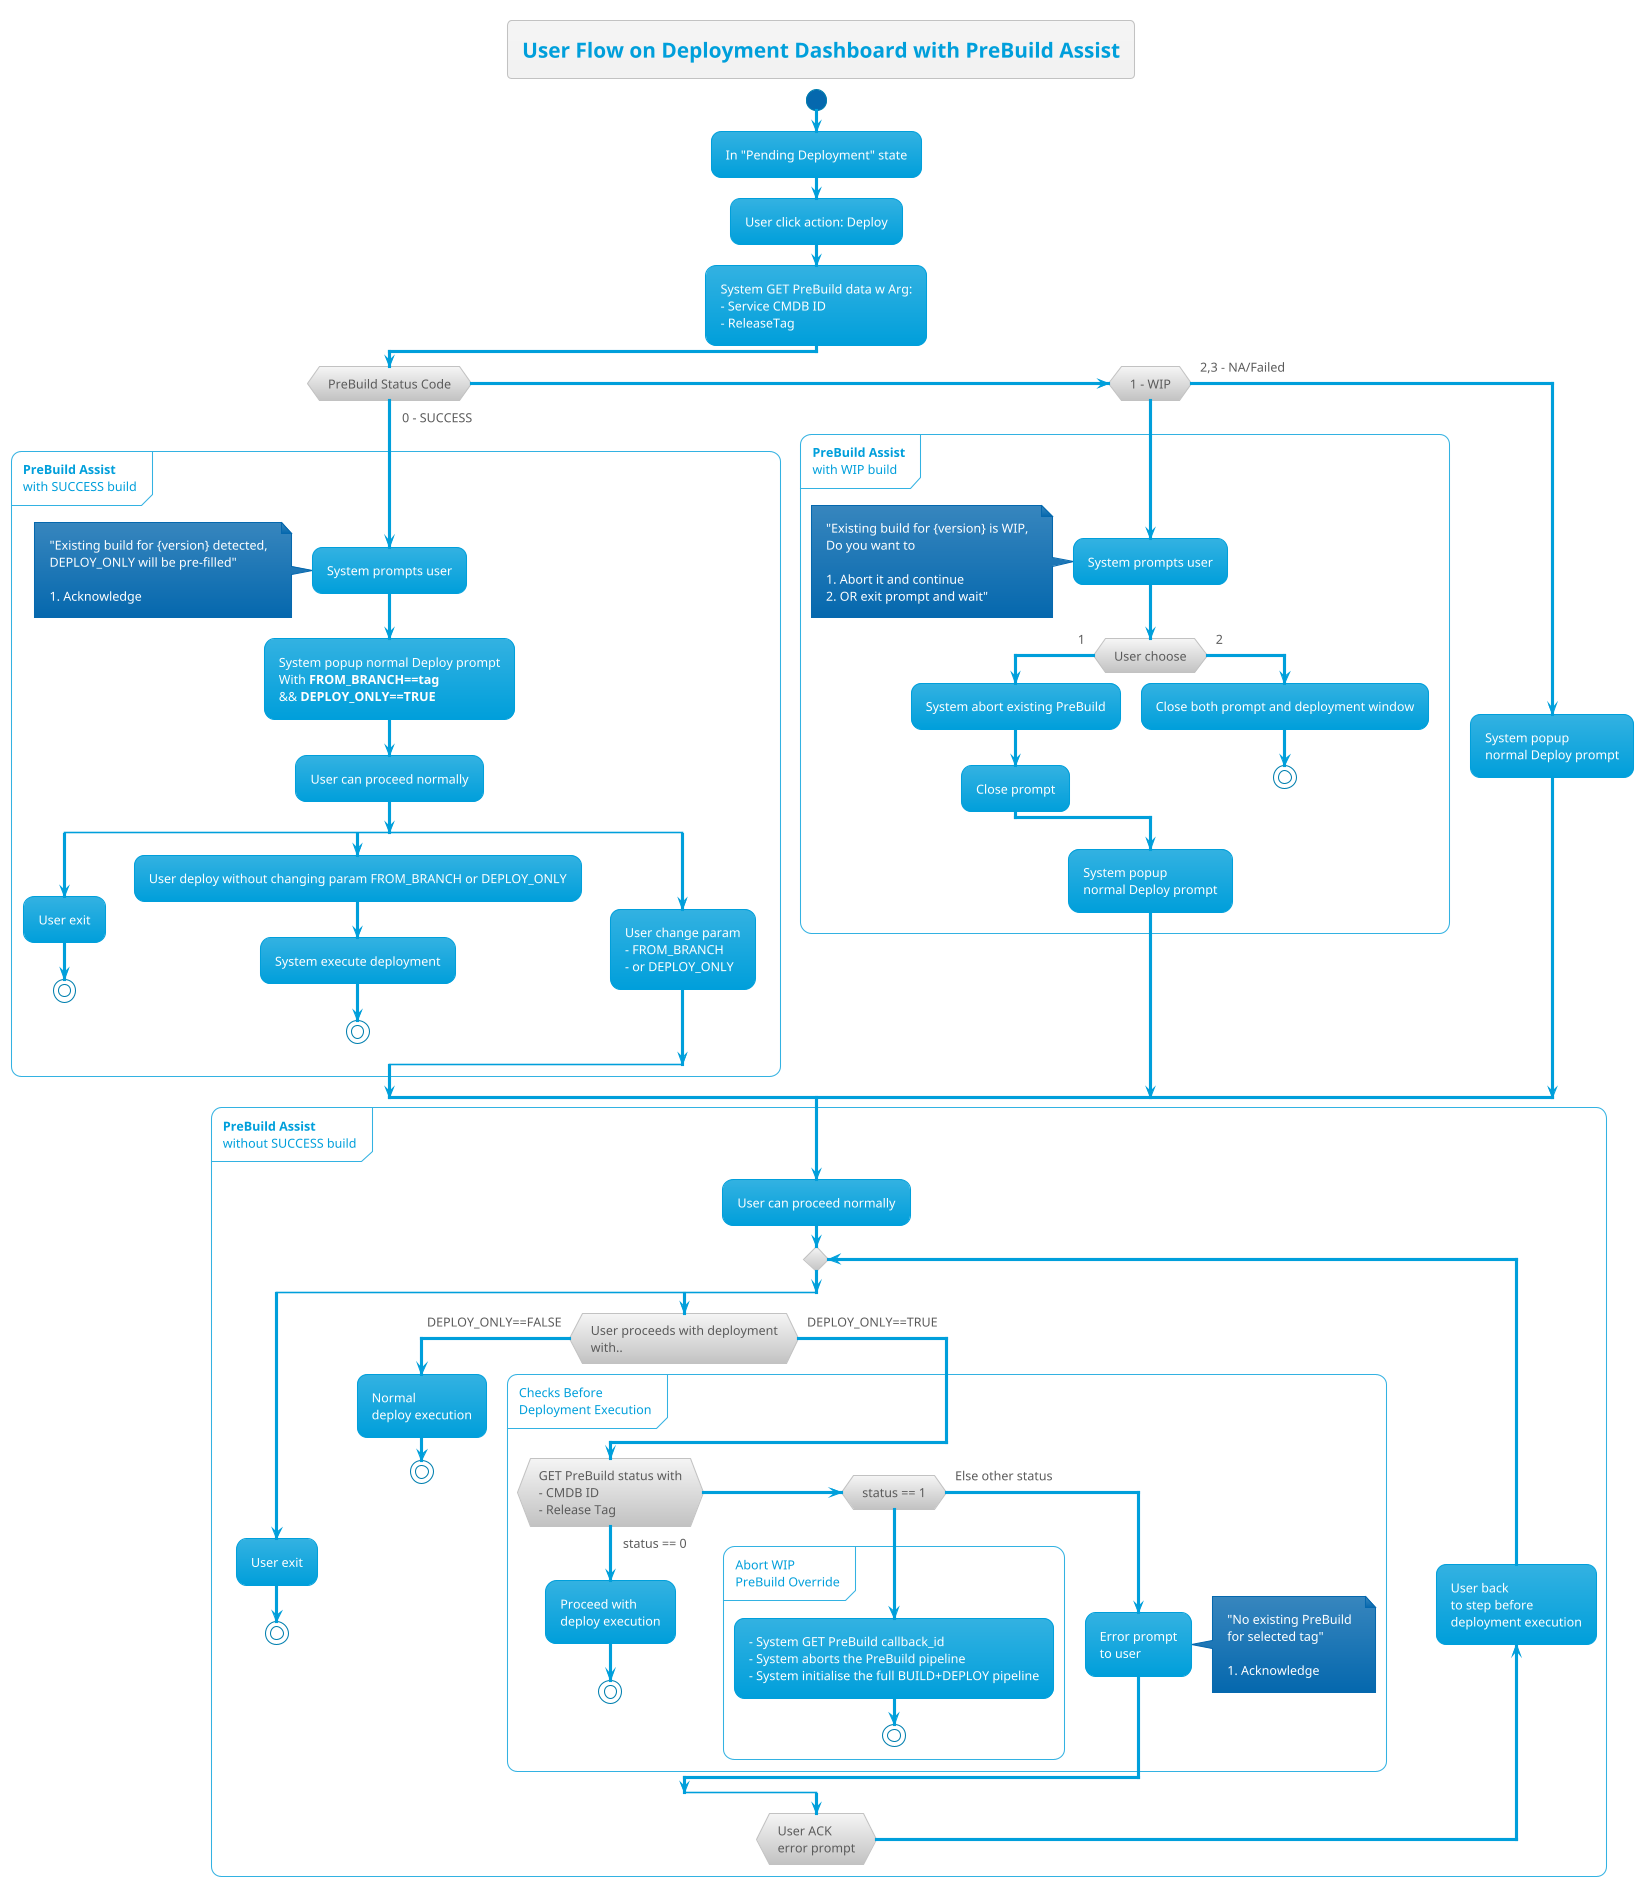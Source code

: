@startuml
!theme bluegray
skinparam FooterFontColor black

title User Flow on Deployment Dashboard with PreBuild Assist

start

:In "Pending Deployment" state;
:User click action: Deploy;
:System GET PreBuild data w Arg:\n- Service CMDB ID\n- ReleaseTag;


if (PreBuild Status Code) then (0 - SUCCESS)
    
    group **PreBuild Assist**\nwith SUCCESS build
        :System prompts user;
        note left
            "Existing build for {version} detected,
            DEPLOY_ONLY will be pre-filled"

            1. Acknowledge
        end note
        :System popup normal Deploy prompt\nWith **FROM_BRANCH==tag**\n&& **DEPLOY_ONLY==TRUE**;
        :User can proceed normally;
        split
            :User exit;
            stop
        split again
            :User deploy without changing param FROM_BRANCH or DEPLOY_ONLY;
            :System execute deployment;
            stop
        split again
            :User change param\n- FROM_BRANCH\n- or DEPLOY_ONLY;
        end split
    end group
elseif (1 - WIP)
    group **PreBuild Assist**\nwith WIP build
        :System prompts user;
        note left
            "Existing build for {version} is WIP,
            Do you want to 

            1. Abort it and continue
            2. OR exit prompt and wait"
        end note
        if (User choose) then (1)
            :System abort existing PreBuild;
            :Close prompt;
        else (2)
            :Close both prompt and deployment window;
            stop
        endif
        :System popup\nnormal Deploy prompt;
    end group
else (2,3 - NA/Failed)
    :System popup\nnormal Deploy prompt;
endif

group **PreBuild Assist**\nwithout SUCCESS build
        
    :User can proceed normally;
    repeat
        split
            :User exit;
            stop
        split again
            if (User proceeds with deployment\nwith..) then (DEPLOY_ONLY==FALSE)
                :Normal\ndeploy execution;
                stop
            else (DEPLOY_ONLY==TRUE)
                group Checks Before\nDeployment Execution
                    if (GET PreBuild status with\n- CMDB ID\n- Release Tag) then (status == 0)
                        :Proceed with\ndeploy execution;
                        stop
                    elseif (status == 1)
                        group Abort WIP\nPreBuild Override
                            :- System GET PreBuild callback_id\n- System aborts the PreBuild pipeline\n- System initialise the full BUILD+DEPLOY pipeline;
                            stop
                        end group
                    else (Else other status)
                        :Error prompt\nto user;
                        note right
                            "No existing PreBuild
                            for selected tag"
                            
                            1. Acknowledge
                        end note
                    endif
                end group
            endif
        end split
    backward :User back\nto step before\ndeployment execution;
    repeat while (User ACK\nerror prompt)
end group

kill

@enduml